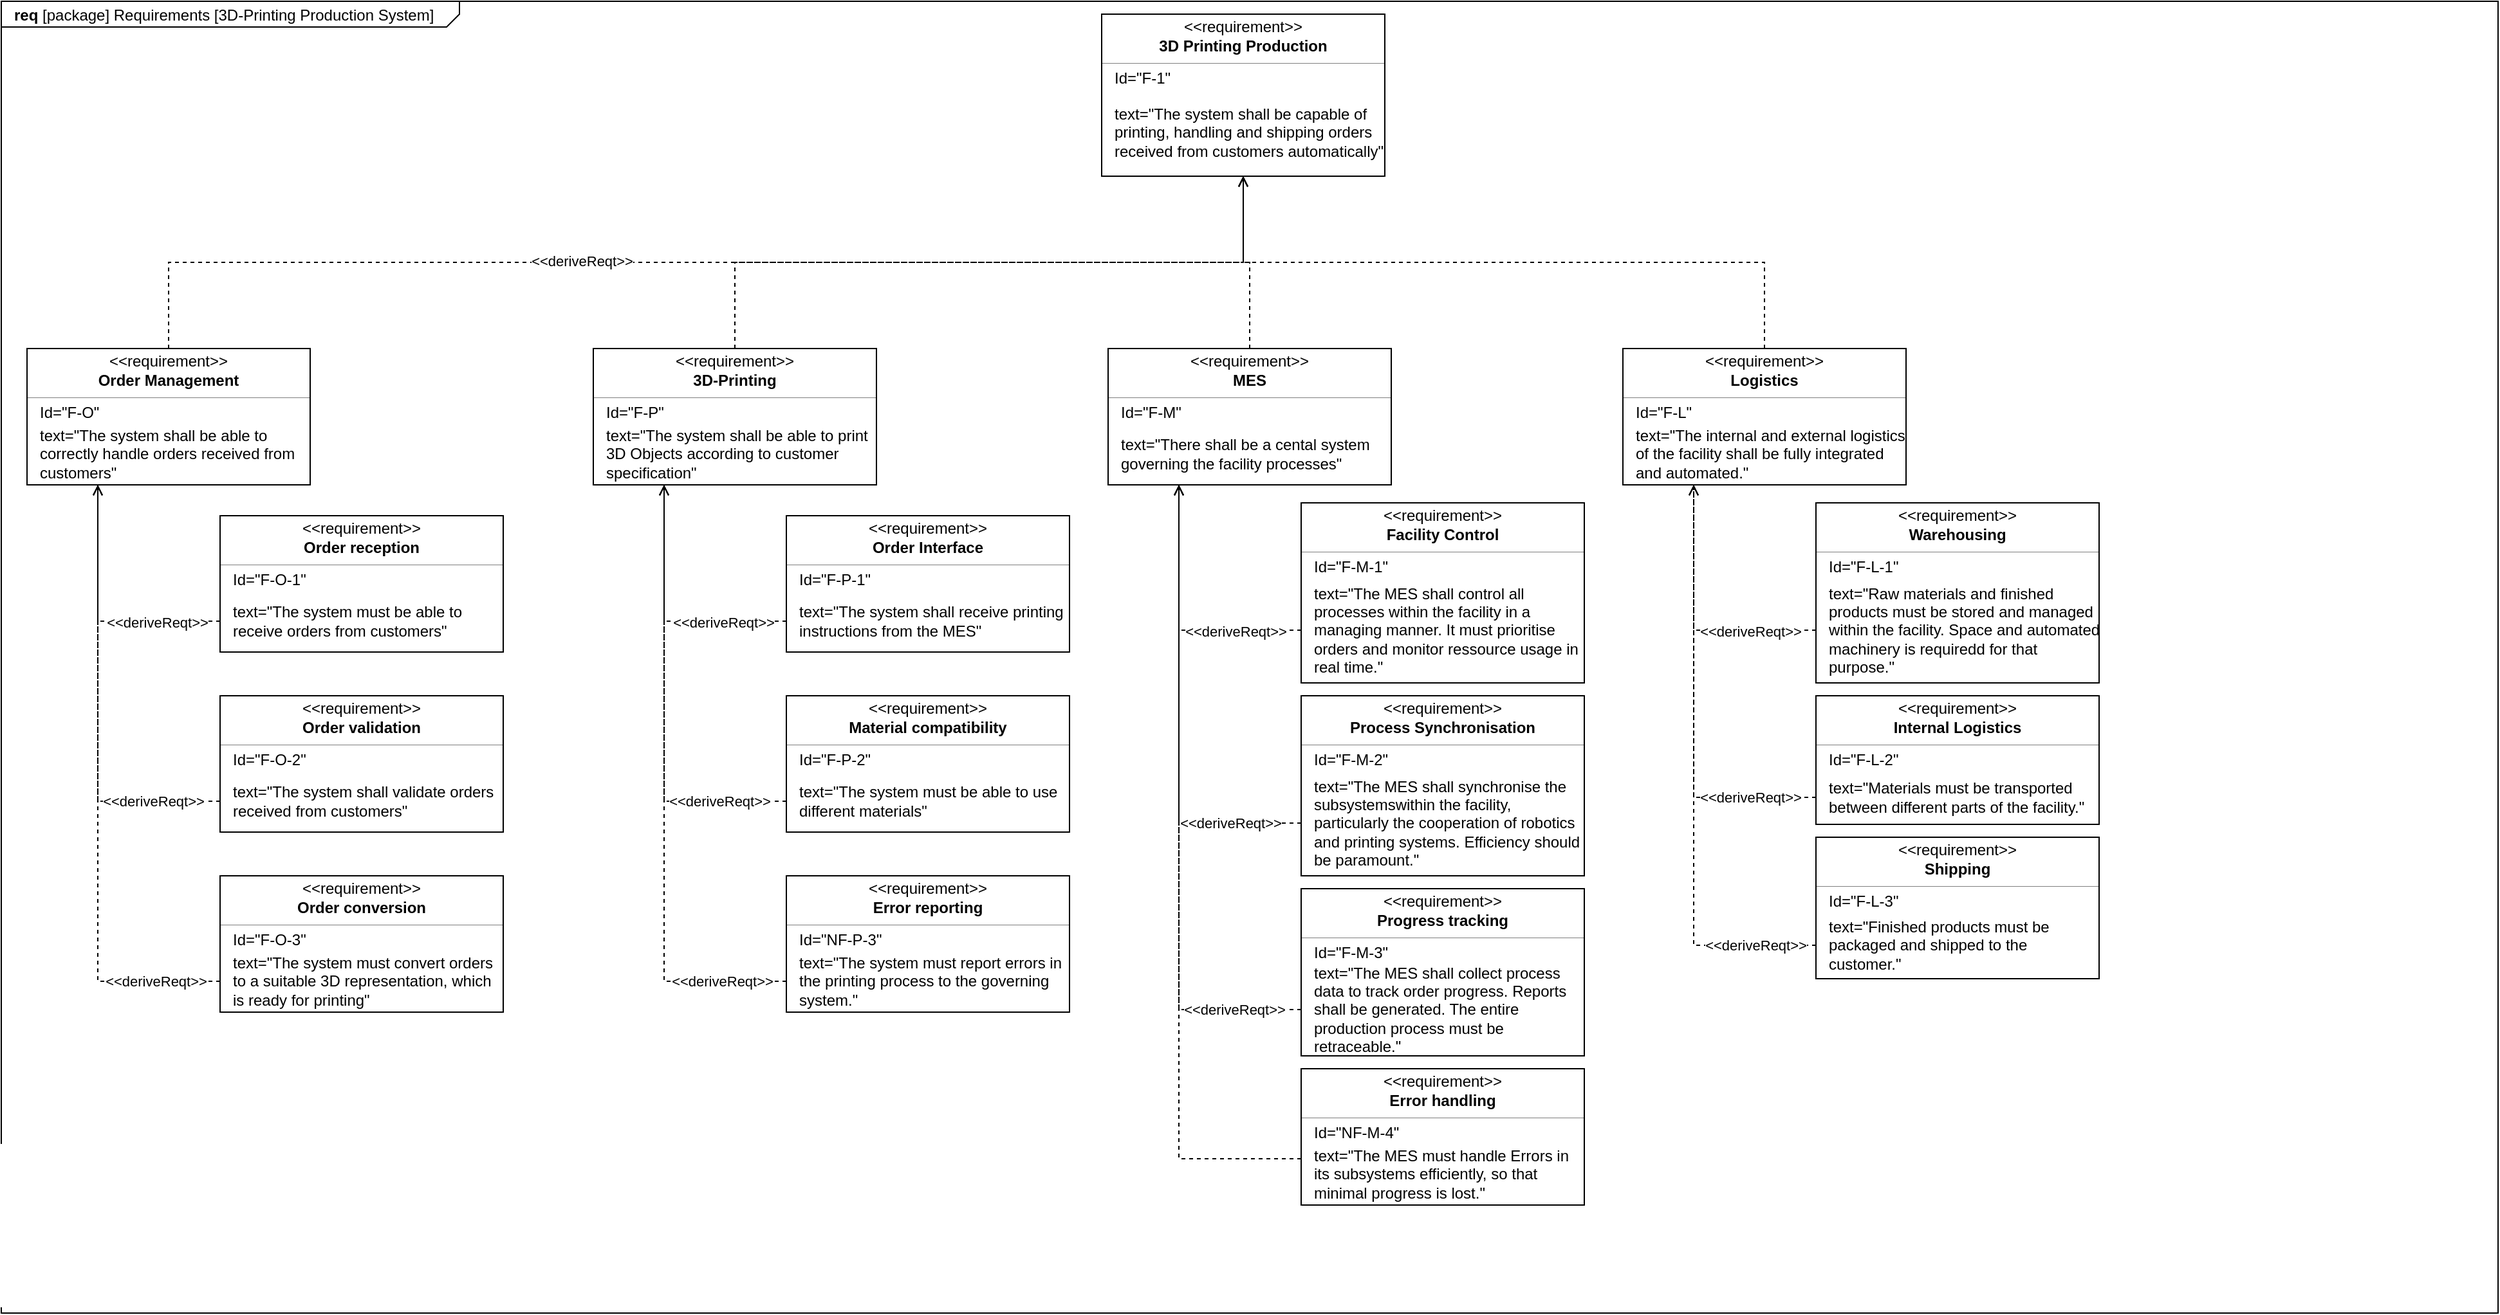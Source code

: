 <mxfile version="24.8.0">
  <diagram name="Page-1" id="KCYgEHQ_xMG1G2WC19Dg">
    <mxGraphModel dx="2912" dy="1128" grid="1" gridSize="10" guides="1" tooltips="1" connect="1" arrows="1" fold="1" page="1" pageScale="1" pageWidth="850" pageHeight="1100" math="0" shadow="0">
      <root>
        <mxCell id="0" />
        <mxCell id="1" parent="0" />
        <mxCell id="_IO0_zcIHggkC3envVkG-2" value="&lt;p style=&quot;margin:0px;margin-top:4px;margin-left:10px;text-align:left;&quot;&gt;&lt;b&gt;req&lt;/b&gt; [package] Requirements [3D-Printing Production System]&lt;br&gt;&lt;/p&gt;" style="html=1;shape=mxgraph.sysml.package;html=1;overflow=fill;whiteSpace=wrap;labelX=356;" vertex="1" parent="1">
          <mxGeometry x="-540" y="50" width="1940" height="1020" as="geometry" />
        </mxCell>
        <mxCell id="_IO0_zcIHggkC3envVkG-3" value="" style="fontStyle=1;align=center;verticalAlign=middle;childLayout=stackLayout;horizontal=1;horizontalStack=0;resizeParent=1;resizeParentMax=0;resizeLast=0;marginBottom=0;" vertex="1" parent="1">
          <mxGeometry x="315" y="60" width="220" height="126" as="geometry" />
        </mxCell>
        <mxCell id="_IO0_zcIHggkC3envVkG-4" value="&amp;lt;&amp;lt;requirement&amp;gt;&amp;gt;" style="html=1;align=center;spacing=0;verticalAlign=middle;strokeColor=none;fillColor=none;whiteSpace=wrap;spacingTop=3;" vertex="1" parent="_IO0_zcIHggkC3envVkG-3">
          <mxGeometry width="220" height="16" as="geometry" />
        </mxCell>
        <mxCell id="_IO0_zcIHggkC3envVkG-5" value="3D Printing Production" style="html=1;align=center;spacing=0;verticalAlign=middle;strokeColor=none;fillColor=none;whiteSpace=wrap;fontStyle=1" vertex="1" parent="_IO0_zcIHggkC3envVkG-3">
          <mxGeometry y="16" width="220" height="18" as="geometry" />
        </mxCell>
        <mxCell id="_IO0_zcIHggkC3envVkG-6" value="" style="line;strokeWidth=0.25;fillColor=none;align=left;verticalAlign=middle;spacingTop=-1;spacingLeft=3;spacingRight=3;rotatable=0;labelPosition=right;points=[];portConstraint=eastwest;" vertex="1" parent="_IO0_zcIHggkC3envVkG-3">
          <mxGeometry y="34" width="220" height="8" as="geometry" />
        </mxCell>
        <mxCell id="_IO0_zcIHggkC3envVkG-8" value="Id=&quot;F-1&quot;" style="html=1;align=left;spacing=0;verticalAlign=middle;strokeColor=none;fillColor=none;whiteSpace=wrap;spacingLeft=10;" vertex="1" parent="_IO0_zcIHggkC3envVkG-3">
          <mxGeometry y="42" width="220" height="16" as="geometry" />
        </mxCell>
        <mxCell id="_IO0_zcIHggkC3envVkG-7" value="text=&quot;The system shall be capable of printing, handling and shipping orders received from customers automatically&quot;" style="html=1;align=left;spacing=0;verticalAlign=middle;strokeColor=none;fillColor=none;whiteSpace=wrap;spacingLeft=10;" vertex="1" parent="_IO0_zcIHggkC3envVkG-3">
          <mxGeometry y="58" width="220" height="68" as="geometry" />
        </mxCell>
        <mxCell id="_IO0_zcIHggkC3envVkG-10" value="" style="fontStyle=1;align=center;verticalAlign=middle;childLayout=stackLayout;horizontal=1;horizontalStack=0;resizeParent=1;resizeParentMax=0;resizeLast=0;marginBottom=0;" vertex="1" parent="1">
          <mxGeometry x="-520" y="320" width="220" height="106" as="geometry" />
        </mxCell>
        <mxCell id="_IO0_zcIHggkC3envVkG-11" value="&amp;lt;&amp;lt;requirement&amp;gt;&amp;gt;" style="html=1;align=center;spacing=0;verticalAlign=middle;strokeColor=none;fillColor=none;whiteSpace=wrap;spacingTop=3;" vertex="1" parent="_IO0_zcIHggkC3envVkG-10">
          <mxGeometry width="220" height="16" as="geometry" />
        </mxCell>
        <mxCell id="_IO0_zcIHggkC3envVkG-12" value="Order Management" style="html=1;align=center;spacing=0;verticalAlign=middle;strokeColor=none;fillColor=none;whiteSpace=wrap;fontStyle=1" vertex="1" parent="_IO0_zcIHggkC3envVkG-10">
          <mxGeometry y="16" width="220" height="18" as="geometry" />
        </mxCell>
        <mxCell id="_IO0_zcIHggkC3envVkG-13" value="" style="line;strokeWidth=0.25;fillColor=none;align=left;verticalAlign=middle;spacingTop=-1;spacingLeft=3;spacingRight=3;rotatable=0;labelPosition=right;points=[];portConstraint=eastwest;" vertex="1" parent="_IO0_zcIHggkC3envVkG-10">
          <mxGeometry y="34" width="220" height="8" as="geometry" />
        </mxCell>
        <mxCell id="_IO0_zcIHggkC3envVkG-15" value="Id=&quot;F-O&quot;" style="html=1;align=left;spacing=0;verticalAlign=middle;strokeColor=none;fillColor=none;whiteSpace=wrap;spacingLeft=10;" vertex="1" parent="_IO0_zcIHggkC3envVkG-10">
          <mxGeometry y="42" width="220" height="16" as="geometry" />
        </mxCell>
        <mxCell id="_IO0_zcIHggkC3envVkG-14" value="text=&quot;The system shall be able to correctly handle orders received from customers&quot;" style="html=1;align=left;spacing=0;verticalAlign=middle;strokeColor=none;fillColor=none;whiteSpace=wrap;spacingLeft=10;" vertex="1" parent="_IO0_zcIHggkC3envVkG-10">
          <mxGeometry y="58" width="220" height="48" as="geometry" />
        </mxCell>
        <mxCell id="_IO0_zcIHggkC3envVkG-28" style="edgeStyle=orthogonalEdgeStyle;rounded=0;orthogonalLoop=1;jettySize=auto;html=1;exitX=0.5;exitY=0;exitDx=0;exitDy=0;entryX=0.5;entryY=1;entryDx=0;entryDy=0;dashed=1;endArrow=open;endFill=0;" edge="1" parent="1" source="_IO0_zcIHggkC3envVkG-11" target="_IO0_zcIHggkC3envVkG-7">
          <mxGeometry relative="1" as="geometry" />
        </mxCell>
        <mxCell id="_IO0_zcIHggkC3envVkG-29" value="&lt;div&gt;&amp;lt;&amp;lt;deriveReqt&amp;gt;&amp;gt;&lt;/div&gt;" style="edgeLabel;html=1;align=center;verticalAlign=middle;resizable=0;points=[];" vertex="1" connectable="0" parent="_IO0_zcIHggkC3envVkG-28">
          <mxGeometry x="-0.199" y="1" relative="1" as="geometry">
            <mxPoint as="offset" />
          </mxGeometry>
        </mxCell>
        <mxCell id="_IO0_zcIHggkC3envVkG-30" value="" style="fontStyle=1;align=center;verticalAlign=middle;childLayout=stackLayout;horizontal=1;horizontalStack=0;resizeParent=1;resizeParentMax=0;resizeLast=0;marginBottom=0;" vertex="1" parent="1">
          <mxGeometry x="-370" y="590" width="220" height="106" as="geometry" />
        </mxCell>
        <mxCell id="_IO0_zcIHggkC3envVkG-31" value="&amp;lt;&amp;lt;requirement&amp;gt;&amp;gt;" style="html=1;align=center;spacing=0;verticalAlign=middle;strokeColor=none;fillColor=none;whiteSpace=wrap;spacingTop=3;" vertex="1" parent="_IO0_zcIHggkC3envVkG-30">
          <mxGeometry width="220" height="16" as="geometry" />
        </mxCell>
        <mxCell id="_IO0_zcIHggkC3envVkG-32" value="Order validation" style="html=1;align=center;spacing=0;verticalAlign=middle;strokeColor=none;fillColor=none;whiteSpace=wrap;fontStyle=1" vertex="1" parent="_IO0_zcIHggkC3envVkG-30">
          <mxGeometry y="16" width="220" height="18" as="geometry" />
        </mxCell>
        <mxCell id="_IO0_zcIHggkC3envVkG-33" value="" style="line;strokeWidth=0.25;fillColor=none;align=left;verticalAlign=middle;spacingTop=-1;spacingLeft=3;spacingRight=3;rotatable=0;labelPosition=right;points=[];portConstraint=eastwest;" vertex="1" parent="_IO0_zcIHggkC3envVkG-30">
          <mxGeometry y="34" width="220" height="8" as="geometry" />
        </mxCell>
        <mxCell id="_IO0_zcIHggkC3envVkG-35" value="Id=&quot;F-O-2&quot;" style="html=1;align=left;spacing=0;verticalAlign=middle;strokeColor=none;fillColor=none;whiteSpace=wrap;spacingLeft=10;" vertex="1" parent="_IO0_zcIHggkC3envVkG-30">
          <mxGeometry y="42" width="220" height="16" as="geometry" />
        </mxCell>
        <mxCell id="_IO0_zcIHggkC3envVkG-34" value="text=&quot;The system shall validate orders received from customers&quot;" style="html=1;align=left;spacing=0;verticalAlign=middle;strokeColor=none;fillColor=none;whiteSpace=wrap;spacingLeft=10;" vertex="1" parent="_IO0_zcIHggkC3envVkG-30">
          <mxGeometry y="58" width="220" height="48" as="geometry" />
        </mxCell>
        <mxCell id="_IO0_zcIHggkC3envVkG-36" value="" style="fontStyle=1;align=center;verticalAlign=middle;childLayout=stackLayout;horizontal=1;horizontalStack=0;resizeParent=1;resizeParentMax=0;resizeLast=0;marginBottom=0;" vertex="1" parent="1">
          <mxGeometry x="-370" y="450" width="220" height="106" as="geometry" />
        </mxCell>
        <mxCell id="_IO0_zcIHggkC3envVkG-37" value="&amp;lt;&amp;lt;requirement&amp;gt;&amp;gt;" style="html=1;align=center;spacing=0;verticalAlign=middle;strokeColor=none;fillColor=none;whiteSpace=wrap;spacingTop=3;" vertex="1" parent="_IO0_zcIHggkC3envVkG-36">
          <mxGeometry width="220" height="16" as="geometry" />
        </mxCell>
        <mxCell id="_IO0_zcIHggkC3envVkG-38" value="Order reception" style="html=1;align=center;spacing=0;verticalAlign=middle;strokeColor=none;fillColor=none;whiteSpace=wrap;fontStyle=1" vertex="1" parent="_IO0_zcIHggkC3envVkG-36">
          <mxGeometry y="16" width="220" height="18" as="geometry" />
        </mxCell>
        <mxCell id="_IO0_zcIHggkC3envVkG-39" value="" style="line;strokeWidth=0.25;fillColor=none;align=left;verticalAlign=middle;spacingTop=-1;spacingLeft=3;spacingRight=3;rotatable=0;labelPosition=right;points=[];portConstraint=eastwest;" vertex="1" parent="_IO0_zcIHggkC3envVkG-36">
          <mxGeometry y="34" width="220" height="8" as="geometry" />
        </mxCell>
        <mxCell id="_IO0_zcIHggkC3envVkG-41" value="Id=&quot;F-O-1&quot;" style="html=1;align=left;spacing=0;verticalAlign=middle;strokeColor=none;fillColor=none;whiteSpace=wrap;spacingLeft=10;" vertex="1" parent="_IO0_zcIHggkC3envVkG-36">
          <mxGeometry y="42" width="220" height="16" as="geometry" />
        </mxCell>
        <mxCell id="_IO0_zcIHggkC3envVkG-40" value="text=&quot;The system must be able to receive orders from customers&quot;" style="html=1;align=left;spacing=0;verticalAlign=middle;strokeColor=none;fillColor=none;whiteSpace=wrap;spacingLeft=10;" vertex="1" parent="_IO0_zcIHggkC3envVkG-36">
          <mxGeometry y="58" width="220" height="48" as="geometry" />
        </mxCell>
        <mxCell id="_IO0_zcIHggkC3envVkG-42" value="" style="fontStyle=1;align=center;verticalAlign=middle;childLayout=stackLayout;horizontal=1;horizontalStack=0;resizeParent=1;resizeParentMax=0;resizeLast=0;marginBottom=0;" vertex="1" parent="1">
          <mxGeometry x="-370" y="730" width="220" height="106" as="geometry" />
        </mxCell>
        <mxCell id="_IO0_zcIHggkC3envVkG-43" value="&amp;lt;&amp;lt;requirement&amp;gt;&amp;gt;" style="html=1;align=center;spacing=0;verticalAlign=middle;strokeColor=none;fillColor=none;whiteSpace=wrap;spacingTop=3;" vertex="1" parent="_IO0_zcIHggkC3envVkG-42">
          <mxGeometry width="220" height="16" as="geometry" />
        </mxCell>
        <mxCell id="_IO0_zcIHggkC3envVkG-44" value="Order conversion" style="html=1;align=center;spacing=0;verticalAlign=middle;strokeColor=none;fillColor=none;whiteSpace=wrap;fontStyle=1" vertex="1" parent="_IO0_zcIHggkC3envVkG-42">
          <mxGeometry y="16" width="220" height="18" as="geometry" />
        </mxCell>
        <mxCell id="_IO0_zcIHggkC3envVkG-45" value="" style="line;strokeWidth=0.25;fillColor=none;align=left;verticalAlign=middle;spacingTop=-1;spacingLeft=3;spacingRight=3;rotatable=0;labelPosition=right;points=[];portConstraint=eastwest;" vertex="1" parent="_IO0_zcIHggkC3envVkG-42">
          <mxGeometry y="34" width="220" height="8" as="geometry" />
        </mxCell>
        <mxCell id="_IO0_zcIHggkC3envVkG-47" value="Id=&quot;F-O-3&quot;" style="html=1;align=left;spacing=0;verticalAlign=middle;strokeColor=none;fillColor=none;whiteSpace=wrap;spacingLeft=10;" vertex="1" parent="_IO0_zcIHggkC3envVkG-42">
          <mxGeometry y="42" width="220" height="16" as="geometry" />
        </mxCell>
        <mxCell id="_IO0_zcIHggkC3envVkG-46" value="text=&quot;The system must convert orders to a suitable 3D representation, which is ready for printing&quot;" style="html=1;align=left;spacing=0;verticalAlign=middle;strokeColor=none;fillColor=none;whiteSpace=wrap;spacingLeft=10;" vertex="1" parent="_IO0_zcIHggkC3envVkG-42">
          <mxGeometry y="58" width="220" height="48" as="geometry" />
        </mxCell>
        <mxCell id="_IO0_zcIHggkC3envVkG-48" style="edgeStyle=orthogonalEdgeStyle;rounded=0;orthogonalLoop=1;jettySize=auto;html=1;exitX=0;exitY=0.5;exitDx=0;exitDy=0;entryX=0.25;entryY=1;entryDx=0;entryDy=0;endArrow=open;endFill=0;dashed=1;" edge="1" parent="1" source="_IO0_zcIHggkC3envVkG-40" target="_IO0_zcIHggkC3envVkG-14">
          <mxGeometry relative="1" as="geometry">
            <mxPoint x="-465" y="420" as="targetPoint" />
          </mxGeometry>
        </mxCell>
        <mxCell id="_IO0_zcIHggkC3envVkG-52" value="&amp;lt;&amp;lt;deriveReqt&amp;gt;&amp;gt;" style="edgeLabel;html=1;align=center;verticalAlign=middle;resizable=0;points=[];" vertex="1" connectable="0" parent="_IO0_zcIHggkC3envVkG-48">
          <mxGeometry x="-0.509" y="1" relative="1" as="geometry">
            <mxPoint as="offset" />
          </mxGeometry>
        </mxCell>
        <mxCell id="_IO0_zcIHggkC3envVkG-50" style="edgeStyle=orthogonalEdgeStyle;rounded=0;orthogonalLoop=1;jettySize=auto;html=1;exitX=0;exitY=0.5;exitDx=0;exitDy=0;entryX=0.25;entryY=1;entryDx=0;entryDy=0;dashed=1;endArrow=open;endFill=0;" edge="1" parent="1" source="_IO0_zcIHggkC3envVkG-34" target="_IO0_zcIHggkC3envVkG-14">
          <mxGeometry relative="1" as="geometry">
            <mxPoint x="-470" y="430" as="targetPoint" />
          </mxGeometry>
        </mxCell>
        <mxCell id="_IO0_zcIHggkC3envVkG-53" value="&amp;lt;&amp;lt;deriveReqt&amp;gt;&amp;gt;" style="edgeLabel;html=1;align=center;verticalAlign=middle;resizable=0;points=[];" vertex="1" connectable="0" parent="_IO0_zcIHggkC3envVkG-50">
          <mxGeometry x="-0.694" relative="1" as="geometry">
            <mxPoint as="offset" />
          </mxGeometry>
        </mxCell>
        <mxCell id="_IO0_zcIHggkC3envVkG-51" style="edgeStyle=orthogonalEdgeStyle;rounded=0;orthogonalLoop=1;jettySize=auto;html=1;exitX=0;exitY=0.5;exitDx=0;exitDy=0;entryX=0.25;entryY=1;entryDx=0;entryDy=0;dashed=1;endArrow=open;endFill=0;" edge="1" parent="1" source="_IO0_zcIHggkC3envVkG-46" target="_IO0_zcIHggkC3envVkG-14">
          <mxGeometry relative="1" as="geometry" />
        </mxCell>
        <mxCell id="_IO0_zcIHggkC3envVkG-54" value="&amp;lt;&amp;lt;deriveReqt&amp;gt;&amp;gt;" style="edgeLabel;html=1;align=center;verticalAlign=middle;resizable=0;points=[];" vertex="1" connectable="0" parent="_IO0_zcIHggkC3envVkG-51">
          <mxGeometry x="-0.793" relative="1" as="geometry">
            <mxPoint as="offset" />
          </mxGeometry>
        </mxCell>
        <mxCell id="_IO0_zcIHggkC3envVkG-85" value="" style="fontStyle=1;align=center;verticalAlign=middle;childLayout=stackLayout;horizontal=1;horizontalStack=0;resizeParent=1;resizeParentMax=0;resizeLast=0;marginBottom=0;" vertex="1" parent="1">
          <mxGeometry x="-80" y="320" width="220" height="106" as="geometry" />
        </mxCell>
        <mxCell id="_IO0_zcIHggkC3envVkG-86" value="&amp;lt;&amp;lt;requirement&amp;gt;&amp;gt;" style="html=1;align=center;spacing=0;verticalAlign=middle;strokeColor=none;fillColor=none;whiteSpace=wrap;spacingTop=3;" vertex="1" parent="_IO0_zcIHggkC3envVkG-85">
          <mxGeometry width="220" height="16" as="geometry" />
        </mxCell>
        <mxCell id="_IO0_zcIHggkC3envVkG-87" value="3D-Printing" style="html=1;align=center;spacing=0;verticalAlign=middle;strokeColor=none;fillColor=none;whiteSpace=wrap;fontStyle=1" vertex="1" parent="_IO0_zcIHggkC3envVkG-85">
          <mxGeometry y="16" width="220" height="18" as="geometry" />
        </mxCell>
        <mxCell id="_IO0_zcIHggkC3envVkG-88" value="" style="line;strokeWidth=0.25;fillColor=none;align=left;verticalAlign=middle;spacingTop=-1;spacingLeft=3;spacingRight=3;rotatable=0;labelPosition=right;points=[];portConstraint=eastwest;" vertex="1" parent="_IO0_zcIHggkC3envVkG-85">
          <mxGeometry y="34" width="220" height="8" as="geometry" />
        </mxCell>
        <mxCell id="_IO0_zcIHggkC3envVkG-89" value="Id=&quot;F-P&quot;" style="html=1;align=left;spacing=0;verticalAlign=middle;strokeColor=none;fillColor=none;whiteSpace=wrap;spacingLeft=10;" vertex="1" parent="_IO0_zcIHggkC3envVkG-85">
          <mxGeometry y="42" width="220" height="16" as="geometry" />
        </mxCell>
        <mxCell id="_IO0_zcIHggkC3envVkG-90" value="text=&quot;The system shall be able to print 3D Objects according to customer specification&quot;" style="html=1;align=left;spacing=0;verticalAlign=middle;strokeColor=none;fillColor=none;whiteSpace=wrap;spacingLeft=10;" vertex="1" parent="_IO0_zcIHggkC3envVkG-85">
          <mxGeometry y="58" width="220" height="48" as="geometry" />
        </mxCell>
        <mxCell id="_IO0_zcIHggkC3envVkG-91" value="" style="fontStyle=1;align=center;verticalAlign=middle;childLayout=stackLayout;horizontal=1;horizontalStack=0;resizeParent=1;resizeParentMax=0;resizeLast=0;marginBottom=0;" vertex="1" parent="1">
          <mxGeometry x="70" y="590" width="220" height="106" as="geometry" />
        </mxCell>
        <mxCell id="_IO0_zcIHggkC3envVkG-92" value="&amp;lt;&amp;lt;requirement&amp;gt;&amp;gt;" style="html=1;align=center;spacing=0;verticalAlign=middle;strokeColor=none;fillColor=none;whiteSpace=wrap;spacingTop=3;" vertex="1" parent="_IO0_zcIHggkC3envVkG-91">
          <mxGeometry width="220" height="16" as="geometry" />
        </mxCell>
        <mxCell id="_IO0_zcIHggkC3envVkG-93" value="Material compatibility" style="html=1;align=center;spacing=0;verticalAlign=middle;strokeColor=none;fillColor=none;whiteSpace=wrap;fontStyle=1" vertex="1" parent="_IO0_zcIHggkC3envVkG-91">
          <mxGeometry y="16" width="220" height="18" as="geometry" />
        </mxCell>
        <mxCell id="_IO0_zcIHggkC3envVkG-94" value="" style="line;strokeWidth=0.25;fillColor=none;align=left;verticalAlign=middle;spacingTop=-1;spacingLeft=3;spacingRight=3;rotatable=0;labelPosition=right;points=[];portConstraint=eastwest;" vertex="1" parent="_IO0_zcIHggkC3envVkG-91">
          <mxGeometry y="34" width="220" height="8" as="geometry" />
        </mxCell>
        <mxCell id="_IO0_zcIHggkC3envVkG-95" value="Id=&quot;F-P-2&quot;" style="html=1;align=left;spacing=0;verticalAlign=middle;strokeColor=none;fillColor=none;whiteSpace=wrap;spacingLeft=10;" vertex="1" parent="_IO0_zcIHggkC3envVkG-91">
          <mxGeometry y="42" width="220" height="16" as="geometry" />
        </mxCell>
        <mxCell id="_IO0_zcIHggkC3envVkG-96" value="text=&quot;The system must be able to use different materials&quot;" style="html=1;align=left;spacing=0;verticalAlign=middle;strokeColor=none;fillColor=none;whiteSpace=wrap;spacingLeft=10;" vertex="1" parent="_IO0_zcIHggkC3envVkG-91">
          <mxGeometry y="58" width="220" height="48" as="geometry" />
        </mxCell>
        <mxCell id="_IO0_zcIHggkC3envVkG-97" value="" style="fontStyle=1;align=center;verticalAlign=middle;childLayout=stackLayout;horizontal=1;horizontalStack=0;resizeParent=1;resizeParentMax=0;resizeLast=0;marginBottom=0;" vertex="1" parent="1">
          <mxGeometry x="70" y="450" width="220" height="106" as="geometry" />
        </mxCell>
        <mxCell id="_IO0_zcIHggkC3envVkG-98" value="&amp;lt;&amp;lt;requirement&amp;gt;&amp;gt;" style="html=1;align=center;spacing=0;verticalAlign=middle;strokeColor=none;fillColor=none;whiteSpace=wrap;spacingTop=3;" vertex="1" parent="_IO0_zcIHggkC3envVkG-97">
          <mxGeometry width="220" height="16" as="geometry" />
        </mxCell>
        <mxCell id="_IO0_zcIHggkC3envVkG-99" value="Order Interface" style="html=1;align=center;spacing=0;verticalAlign=middle;strokeColor=none;fillColor=none;whiteSpace=wrap;fontStyle=1" vertex="1" parent="_IO0_zcIHggkC3envVkG-97">
          <mxGeometry y="16" width="220" height="18" as="geometry" />
        </mxCell>
        <mxCell id="_IO0_zcIHggkC3envVkG-100" value="" style="line;strokeWidth=0.25;fillColor=none;align=left;verticalAlign=middle;spacingTop=-1;spacingLeft=3;spacingRight=3;rotatable=0;labelPosition=right;points=[];portConstraint=eastwest;" vertex="1" parent="_IO0_zcIHggkC3envVkG-97">
          <mxGeometry y="34" width="220" height="8" as="geometry" />
        </mxCell>
        <mxCell id="_IO0_zcIHggkC3envVkG-101" value="Id=&quot;F-P-1&quot;" style="html=1;align=left;spacing=0;verticalAlign=middle;strokeColor=none;fillColor=none;whiteSpace=wrap;spacingLeft=10;" vertex="1" parent="_IO0_zcIHggkC3envVkG-97">
          <mxGeometry y="42" width="220" height="16" as="geometry" />
        </mxCell>
        <mxCell id="_IO0_zcIHggkC3envVkG-102" value="text=&quot;The system shall receive printing instructions from the MES&quot;" style="html=1;align=left;spacing=0;verticalAlign=middle;strokeColor=none;fillColor=none;whiteSpace=wrap;spacingLeft=10;" vertex="1" parent="_IO0_zcIHggkC3envVkG-97">
          <mxGeometry y="58" width="220" height="48" as="geometry" />
        </mxCell>
        <mxCell id="_IO0_zcIHggkC3envVkG-103" value="" style="fontStyle=1;align=center;verticalAlign=middle;childLayout=stackLayout;horizontal=1;horizontalStack=0;resizeParent=1;resizeParentMax=0;resizeLast=0;marginBottom=0;" vertex="1" parent="1">
          <mxGeometry x="70" y="730" width="220" height="106" as="geometry" />
        </mxCell>
        <mxCell id="_IO0_zcIHggkC3envVkG-104" value="&amp;lt;&amp;lt;requirement&amp;gt;&amp;gt;" style="html=1;align=center;spacing=0;verticalAlign=middle;strokeColor=none;fillColor=none;whiteSpace=wrap;spacingTop=3;" vertex="1" parent="_IO0_zcIHggkC3envVkG-103">
          <mxGeometry width="220" height="16" as="geometry" />
        </mxCell>
        <mxCell id="_IO0_zcIHggkC3envVkG-105" value="Error reporting" style="html=1;align=center;spacing=0;verticalAlign=middle;strokeColor=none;fillColor=none;whiteSpace=wrap;fontStyle=1" vertex="1" parent="_IO0_zcIHggkC3envVkG-103">
          <mxGeometry y="16" width="220" height="18" as="geometry" />
        </mxCell>
        <mxCell id="_IO0_zcIHggkC3envVkG-106" value="" style="line;strokeWidth=0.25;fillColor=none;align=left;verticalAlign=middle;spacingTop=-1;spacingLeft=3;spacingRight=3;rotatable=0;labelPosition=right;points=[];portConstraint=eastwest;" vertex="1" parent="_IO0_zcIHggkC3envVkG-103">
          <mxGeometry y="34" width="220" height="8" as="geometry" />
        </mxCell>
        <mxCell id="_IO0_zcIHggkC3envVkG-107" value="Id=&quot;NF-P-3&quot;" style="html=1;align=left;spacing=0;verticalAlign=middle;strokeColor=none;fillColor=none;whiteSpace=wrap;spacingLeft=10;" vertex="1" parent="_IO0_zcIHggkC3envVkG-103">
          <mxGeometry y="42" width="220" height="16" as="geometry" />
        </mxCell>
        <mxCell id="_IO0_zcIHggkC3envVkG-108" value="text=&quot;The system must report errors in the printing process to the governing system.&quot;" style="html=1;align=left;spacing=0;verticalAlign=middle;strokeColor=none;fillColor=none;whiteSpace=wrap;spacingLeft=10;" vertex="1" parent="_IO0_zcIHggkC3envVkG-103">
          <mxGeometry y="58" width="220" height="48" as="geometry" />
        </mxCell>
        <mxCell id="_IO0_zcIHggkC3envVkG-109" style="edgeStyle=orthogonalEdgeStyle;rounded=0;orthogonalLoop=1;jettySize=auto;html=1;exitX=0;exitY=0.5;exitDx=0;exitDy=0;entryX=0.25;entryY=1;entryDx=0;entryDy=0;endArrow=open;endFill=0;dashed=1;" edge="1" parent="1" source="_IO0_zcIHggkC3envVkG-102" target="_IO0_zcIHggkC3envVkG-90">
          <mxGeometry relative="1" as="geometry">
            <mxPoint x="-25" y="420" as="targetPoint" />
          </mxGeometry>
        </mxCell>
        <mxCell id="_IO0_zcIHggkC3envVkG-110" value="&amp;lt;&amp;lt;deriveReqt&amp;gt;&amp;gt;" style="edgeLabel;html=1;align=center;verticalAlign=middle;resizable=0;points=[];" vertex="1" connectable="0" parent="_IO0_zcIHggkC3envVkG-109">
          <mxGeometry x="-0.509" y="1" relative="1" as="geometry">
            <mxPoint as="offset" />
          </mxGeometry>
        </mxCell>
        <mxCell id="_IO0_zcIHggkC3envVkG-111" style="edgeStyle=orthogonalEdgeStyle;rounded=0;orthogonalLoop=1;jettySize=auto;html=1;exitX=0;exitY=0.5;exitDx=0;exitDy=0;entryX=0.25;entryY=1;entryDx=0;entryDy=0;dashed=1;endArrow=open;endFill=0;" edge="1" parent="1" source="_IO0_zcIHggkC3envVkG-96" target="_IO0_zcIHggkC3envVkG-90">
          <mxGeometry relative="1" as="geometry">
            <mxPoint x="-30" y="430" as="targetPoint" />
          </mxGeometry>
        </mxCell>
        <mxCell id="_IO0_zcIHggkC3envVkG-112" value="&amp;lt;&amp;lt;deriveReqt&amp;gt;&amp;gt;" style="edgeLabel;html=1;align=center;verticalAlign=middle;resizable=0;points=[];" vertex="1" connectable="0" parent="_IO0_zcIHggkC3envVkG-111">
          <mxGeometry x="-0.694" relative="1" as="geometry">
            <mxPoint as="offset" />
          </mxGeometry>
        </mxCell>
        <mxCell id="_IO0_zcIHggkC3envVkG-113" style="edgeStyle=orthogonalEdgeStyle;rounded=0;orthogonalLoop=1;jettySize=auto;html=1;exitX=0;exitY=0.5;exitDx=0;exitDy=0;entryX=0.25;entryY=1;entryDx=0;entryDy=0;dashed=1;endArrow=open;endFill=0;" edge="1" parent="1" source="_IO0_zcIHggkC3envVkG-108" target="_IO0_zcIHggkC3envVkG-90">
          <mxGeometry relative="1" as="geometry" />
        </mxCell>
        <mxCell id="_IO0_zcIHggkC3envVkG-114" value="&amp;lt;&amp;lt;deriveReqt&amp;gt;&amp;gt;" style="edgeLabel;html=1;align=center;verticalAlign=middle;resizable=0;points=[];" vertex="1" connectable="0" parent="_IO0_zcIHggkC3envVkG-113">
          <mxGeometry x="-0.793" relative="1" as="geometry">
            <mxPoint as="offset" />
          </mxGeometry>
        </mxCell>
        <mxCell id="_IO0_zcIHggkC3envVkG-115" style="edgeStyle=orthogonalEdgeStyle;rounded=0;orthogonalLoop=1;jettySize=auto;html=1;exitX=0.5;exitY=0;exitDx=0;exitDy=0;entryX=0.5;entryY=1;entryDx=0;entryDy=0;dashed=1;endArrow=open;endFill=0;" edge="1" parent="1" source="_IO0_zcIHggkC3envVkG-86" target="_IO0_zcIHggkC3envVkG-7">
          <mxGeometry relative="1" as="geometry" />
        </mxCell>
        <mxCell id="_IO0_zcIHggkC3envVkG-116" value="" style="fontStyle=1;align=center;verticalAlign=middle;childLayout=stackLayout;horizontal=1;horizontalStack=0;resizeParent=1;resizeParentMax=0;resizeLast=0;marginBottom=0;" vertex="1" parent="1">
          <mxGeometry x="320" y="320" width="220" height="106" as="geometry" />
        </mxCell>
        <mxCell id="_IO0_zcIHggkC3envVkG-117" value="&amp;lt;&amp;lt;requirement&amp;gt;&amp;gt;" style="html=1;align=center;spacing=0;verticalAlign=middle;strokeColor=none;fillColor=none;whiteSpace=wrap;spacingTop=3;" vertex="1" parent="_IO0_zcIHggkC3envVkG-116">
          <mxGeometry width="220" height="16" as="geometry" />
        </mxCell>
        <mxCell id="_IO0_zcIHggkC3envVkG-118" value="MES" style="html=1;align=center;spacing=0;verticalAlign=middle;strokeColor=none;fillColor=none;whiteSpace=wrap;fontStyle=1" vertex="1" parent="_IO0_zcIHggkC3envVkG-116">
          <mxGeometry y="16" width="220" height="18" as="geometry" />
        </mxCell>
        <mxCell id="_IO0_zcIHggkC3envVkG-119" value="" style="line;strokeWidth=0.25;fillColor=none;align=left;verticalAlign=middle;spacingTop=-1;spacingLeft=3;spacingRight=3;rotatable=0;labelPosition=right;points=[];portConstraint=eastwest;" vertex="1" parent="_IO0_zcIHggkC3envVkG-116">
          <mxGeometry y="34" width="220" height="8" as="geometry" />
        </mxCell>
        <mxCell id="_IO0_zcIHggkC3envVkG-120" value="Id=&quot;F-M&quot;" style="html=1;align=left;spacing=0;verticalAlign=middle;strokeColor=none;fillColor=none;whiteSpace=wrap;spacingLeft=10;" vertex="1" parent="_IO0_zcIHggkC3envVkG-116">
          <mxGeometry y="42" width="220" height="16" as="geometry" />
        </mxCell>
        <mxCell id="_IO0_zcIHggkC3envVkG-121" value="text=&quot;There shall be a cental system governing the facility processes&quot;" style="html=1;align=left;spacing=0;verticalAlign=middle;strokeColor=none;fillColor=none;whiteSpace=wrap;spacingLeft=10;" vertex="1" parent="_IO0_zcIHggkC3envVkG-116">
          <mxGeometry y="58" width="220" height="48" as="geometry" />
        </mxCell>
        <mxCell id="_IO0_zcIHggkC3envVkG-122" value="" style="fontStyle=1;align=center;verticalAlign=middle;childLayout=stackLayout;horizontal=1;horizontalStack=0;resizeParent=1;resizeParentMax=0;resizeLast=0;marginBottom=0;" vertex="1" parent="1">
          <mxGeometry x="470" y="590" width="220" height="140" as="geometry" />
        </mxCell>
        <mxCell id="_IO0_zcIHggkC3envVkG-123" value="&amp;lt;&amp;lt;requirement&amp;gt;&amp;gt;" style="html=1;align=center;spacing=0;verticalAlign=middle;strokeColor=none;fillColor=none;whiteSpace=wrap;spacingTop=3;" vertex="1" parent="_IO0_zcIHggkC3envVkG-122">
          <mxGeometry width="220" height="16" as="geometry" />
        </mxCell>
        <mxCell id="_IO0_zcIHggkC3envVkG-124" value="Process Synchronisation" style="html=1;align=center;spacing=0;verticalAlign=middle;strokeColor=none;fillColor=none;whiteSpace=wrap;fontStyle=1" vertex="1" parent="_IO0_zcIHggkC3envVkG-122">
          <mxGeometry y="16" width="220" height="18" as="geometry" />
        </mxCell>
        <mxCell id="_IO0_zcIHggkC3envVkG-125" value="" style="line;strokeWidth=0.25;fillColor=none;align=left;verticalAlign=middle;spacingTop=-1;spacingLeft=3;spacingRight=3;rotatable=0;labelPosition=right;points=[];portConstraint=eastwest;" vertex="1" parent="_IO0_zcIHggkC3envVkG-122">
          <mxGeometry y="34" width="220" height="8" as="geometry" />
        </mxCell>
        <mxCell id="_IO0_zcIHggkC3envVkG-126" value="Id=&quot;F-M-2&quot;" style="html=1;align=left;spacing=0;verticalAlign=middle;strokeColor=none;fillColor=none;whiteSpace=wrap;spacingLeft=10;" vertex="1" parent="_IO0_zcIHggkC3envVkG-122">
          <mxGeometry y="42" width="220" height="16" as="geometry" />
        </mxCell>
        <mxCell id="_IO0_zcIHggkC3envVkG-127" value="text=&quot;The MES shall synchronise the subsystemswithin the facility, particularly the cooperation of robotics and printing systems. Efficiency should be paramount.&quot;" style="html=1;align=left;spacing=0;verticalAlign=middle;strokeColor=none;fillColor=none;whiteSpace=wrap;spacingLeft=10;" vertex="1" parent="_IO0_zcIHggkC3envVkG-122">
          <mxGeometry y="58" width="220" height="82" as="geometry" />
        </mxCell>
        <mxCell id="_IO0_zcIHggkC3envVkG-128" value="" style="fontStyle=1;align=center;verticalAlign=middle;childLayout=stackLayout;horizontal=1;horizontalStack=0;resizeParent=1;resizeParentMax=0;resizeLast=0;marginBottom=0;" vertex="1" parent="1">
          <mxGeometry x="470" y="440" width="220" height="140" as="geometry" />
        </mxCell>
        <mxCell id="_IO0_zcIHggkC3envVkG-129" value="&amp;lt;&amp;lt;requirement&amp;gt;&amp;gt;" style="html=1;align=center;spacing=0;verticalAlign=middle;strokeColor=none;fillColor=none;whiteSpace=wrap;spacingTop=3;" vertex="1" parent="_IO0_zcIHggkC3envVkG-128">
          <mxGeometry width="220" height="16" as="geometry" />
        </mxCell>
        <mxCell id="_IO0_zcIHggkC3envVkG-130" value="Facility Control" style="html=1;align=center;spacing=0;verticalAlign=middle;strokeColor=none;fillColor=none;whiteSpace=wrap;fontStyle=1" vertex="1" parent="_IO0_zcIHggkC3envVkG-128">
          <mxGeometry y="16" width="220" height="18" as="geometry" />
        </mxCell>
        <mxCell id="_IO0_zcIHggkC3envVkG-131" value="" style="line;strokeWidth=0.25;fillColor=none;align=left;verticalAlign=middle;spacingTop=-1;spacingLeft=3;spacingRight=3;rotatable=0;labelPosition=right;points=[];portConstraint=eastwest;" vertex="1" parent="_IO0_zcIHggkC3envVkG-128">
          <mxGeometry y="34" width="220" height="8" as="geometry" />
        </mxCell>
        <mxCell id="_IO0_zcIHggkC3envVkG-132" value="Id=&quot;F-M-1&quot;" style="html=1;align=left;spacing=0;verticalAlign=middle;strokeColor=none;fillColor=none;whiteSpace=wrap;spacingLeft=10;" vertex="1" parent="_IO0_zcIHggkC3envVkG-128">
          <mxGeometry y="42" width="220" height="16" as="geometry" />
        </mxCell>
        <mxCell id="_IO0_zcIHggkC3envVkG-133" value="text=&quot;The MES shall control all processes within the facility in a managing manner. It must prioritise orders and monitor ressource usage in real time.&quot;" style="html=1;align=left;spacing=0;verticalAlign=middle;strokeColor=none;fillColor=none;whiteSpace=wrap;spacingLeft=10;" vertex="1" parent="_IO0_zcIHggkC3envVkG-128">
          <mxGeometry y="58" width="220" height="82" as="geometry" />
        </mxCell>
        <mxCell id="_IO0_zcIHggkC3envVkG-134" value="" style="fontStyle=1;align=center;verticalAlign=middle;childLayout=stackLayout;horizontal=1;horizontalStack=0;resizeParent=1;resizeParentMax=0;resizeLast=0;marginBottom=0;" vertex="1" parent="1">
          <mxGeometry x="470" y="740" width="220" height="130" as="geometry" />
        </mxCell>
        <mxCell id="_IO0_zcIHggkC3envVkG-135" value="&amp;lt;&amp;lt;requirement&amp;gt;&amp;gt;" style="html=1;align=center;spacing=0;verticalAlign=middle;strokeColor=none;fillColor=none;whiteSpace=wrap;spacingTop=3;" vertex="1" parent="_IO0_zcIHggkC3envVkG-134">
          <mxGeometry width="220" height="16" as="geometry" />
        </mxCell>
        <mxCell id="_IO0_zcIHggkC3envVkG-136" value="Progress tracking" style="html=1;align=center;spacing=0;verticalAlign=middle;strokeColor=none;fillColor=none;whiteSpace=wrap;fontStyle=1" vertex="1" parent="_IO0_zcIHggkC3envVkG-134">
          <mxGeometry y="16" width="220" height="18" as="geometry" />
        </mxCell>
        <mxCell id="_IO0_zcIHggkC3envVkG-137" value="" style="line;strokeWidth=0.25;fillColor=none;align=left;verticalAlign=middle;spacingTop=-1;spacingLeft=3;spacingRight=3;rotatable=0;labelPosition=right;points=[];portConstraint=eastwest;" vertex="1" parent="_IO0_zcIHggkC3envVkG-134">
          <mxGeometry y="34" width="220" height="8" as="geometry" />
        </mxCell>
        <mxCell id="_IO0_zcIHggkC3envVkG-138" value="Id=&quot;F-M-3&quot;" style="html=1;align=left;spacing=0;verticalAlign=middle;strokeColor=none;fillColor=none;whiteSpace=wrap;spacingLeft=10;" vertex="1" parent="_IO0_zcIHggkC3envVkG-134">
          <mxGeometry y="42" width="220" height="16" as="geometry" />
        </mxCell>
        <mxCell id="_IO0_zcIHggkC3envVkG-139" value="text=&quot;The MES shall collect process data to track order progress. Reports shall be generated. The entire production process must be retraceable.&quot;" style="html=1;align=left;spacing=0;verticalAlign=middle;strokeColor=none;fillColor=none;whiteSpace=wrap;spacingLeft=10;" vertex="1" parent="_IO0_zcIHggkC3envVkG-134">
          <mxGeometry y="58" width="220" height="72" as="geometry" />
        </mxCell>
        <mxCell id="_IO0_zcIHggkC3envVkG-140" style="edgeStyle=orthogonalEdgeStyle;rounded=0;orthogonalLoop=1;jettySize=auto;html=1;exitX=0;exitY=0.5;exitDx=0;exitDy=0;entryX=0.25;entryY=1;entryDx=0;entryDy=0;endArrow=open;endFill=0;dashed=1;" edge="1" parent="1" source="_IO0_zcIHggkC3envVkG-133" target="_IO0_zcIHggkC3envVkG-121">
          <mxGeometry relative="1" as="geometry">
            <mxPoint x="375" y="420" as="targetPoint" />
          </mxGeometry>
        </mxCell>
        <mxCell id="_IO0_zcIHggkC3envVkG-141" value="&amp;lt;&amp;lt;deriveReqt&amp;gt;&amp;gt;" style="edgeLabel;html=1;align=center;verticalAlign=middle;resizable=0;points=[];" vertex="1" connectable="0" parent="_IO0_zcIHggkC3envVkG-140">
          <mxGeometry x="-0.509" y="1" relative="1" as="geometry">
            <mxPoint as="offset" />
          </mxGeometry>
        </mxCell>
        <mxCell id="_IO0_zcIHggkC3envVkG-142" style="edgeStyle=orthogonalEdgeStyle;rounded=0;orthogonalLoop=1;jettySize=auto;html=1;exitX=0;exitY=0.5;exitDx=0;exitDy=0;entryX=0.25;entryY=1;entryDx=0;entryDy=0;dashed=1;endArrow=open;endFill=0;" edge="1" parent="1" source="_IO0_zcIHggkC3envVkG-127" target="_IO0_zcIHggkC3envVkG-121">
          <mxGeometry relative="1" as="geometry">
            <mxPoint x="370" y="430" as="targetPoint" />
          </mxGeometry>
        </mxCell>
        <mxCell id="_IO0_zcIHggkC3envVkG-143" value="&amp;lt;&amp;lt;deriveReqt&amp;gt;&amp;gt;" style="edgeLabel;html=1;align=center;verticalAlign=middle;resizable=0;points=[];" vertex="1" connectable="0" parent="_IO0_zcIHggkC3envVkG-142">
          <mxGeometry x="-0.694" relative="1" as="geometry">
            <mxPoint as="offset" />
          </mxGeometry>
        </mxCell>
        <mxCell id="_IO0_zcIHggkC3envVkG-144" style="edgeStyle=orthogonalEdgeStyle;rounded=0;orthogonalLoop=1;jettySize=auto;html=1;exitX=0;exitY=0.5;exitDx=0;exitDy=0;entryX=0.25;entryY=1;entryDx=0;entryDy=0;dashed=1;endArrow=open;endFill=0;" edge="1" parent="1" source="_IO0_zcIHggkC3envVkG-139" target="_IO0_zcIHggkC3envVkG-121">
          <mxGeometry relative="1" as="geometry" />
        </mxCell>
        <mxCell id="_IO0_zcIHggkC3envVkG-145" value="&amp;lt;&amp;lt;deriveReqt&amp;gt;&amp;gt;" style="edgeLabel;html=1;align=center;verticalAlign=middle;resizable=0;points=[];" vertex="1" connectable="0" parent="_IO0_zcIHggkC3envVkG-144">
          <mxGeometry x="-0.793" relative="1" as="geometry">
            <mxPoint as="offset" />
          </mxGeometry>
        </mxCell>
        <mxCell id="_IO0_zcIHggkC3envVkG-146" style="edgeStyle=orthogonalEdgeStyle;rounded=0;orthogonalLoop=1;jettySize=auto;html=1;exitX=0.5;exitY=0;exitDx=0;exitDy=0;entryX=0.5;entryY=1;entryDx=0;entryDy=0;endArrow=open;endFill=0;dashed=1;" edge="1" parent="1" source="_IO0_zcIHggkC3envVkG-117" target="_IO0_zcIHggkC3envVkG-7">
          <mxGeometry relative="1" as="geometry" />
        </mxCell>
        <mxCell id="_IO0_zcIHggkC3envVkG-154" value="" style="fontStyle=1;align=center;verticalAlign=middle;childLayout=stackLayout;horizontal=1;horizontalStack=0;resizeParent=1;resizeParentMax=0;resizeLast=0;marginBottom=0;" vertex="1" parent="1">
          <mxGeometry x="720" y="320" width="220" height="106" as="geometry" />
        </mxCell>
        <mxCell id="_IO0_zcIHggkC3envVkG-155" value="&amp;lt;&amp;lt;requirement&amp;gt;&amp;gt;" style="html=1;align=center;spacing=0;verticalAlign=middle;strokeColor=none;fillColor=none;whiteSpace=wrap;spacingTop=3;" vertex="1" parent="_IO0_zcIHggkC3envVkG-154">
          <mxGeometry width="220" height="16" as="geometry" />
        </mxCell>
        <mxCell id="_IO0_zcIHggkC3envVkG-156" value="Logistics" style="html=1;align=center;spacing=0;verticalAlign=middle;strokeColor=none;fillColor=none;whiteSpace=wrap;fontStyle=1" vertex="1" parent="_IO0_zcIHggkC3envVkG-154">
          <mxGeometry y="16" width="220" height="18" as="geometry" />
        </mxCell>
        <mxCell id="_IO0_zcIHggkC3envVkG-157" value="" style="line;strokeWidth=0.25;fillColor=none;align=left;verticalAlign=middle;spacingTop=-1;spacingLeft=3;spacingRight=3;rotatable=0;labelPosition=right;points=[];portConstraint=eastwest;" vertex="1" parent="_IO0_zcIHggkC3envVkG-154">
          <mxGeometry y="34" width="220" height="8" as="geometry" />
        </mxCell>
        <mxCell id="_IO0_zcIHggkC3envVkG-158" value="Id=&quot;F-L&quot;" style="html=1;align=left;spacing=0;verticalAlign=middle;strokeColor=none;fillColor=none;whiteSpace=wrap;spacingLeft=10;" vertex="1" parent="_IO0_zcIHggkC3envVkG-154">
          <mxGeometry y="42" width="220" height="16" as="geometry" />
        </mxCell>
        <mxCell id="_IO0_zcIHggkC3envVkG-159" value="text=&quot;The internal and external logistics of the facility shall be fully integrated and automated.&quot;" style="html=1;align=left;spacing=0;verticalAlign=middle;strokeColor=none;fillColor=none;whiteSpace=wrap;spacingLeft=10;" vertex="1" parent="_IO0_zcIHggkC3envVkG-154">
          <mxGeometry y="58" width="220" height="48" as="geometry" />
        </mxCell>
        <mxCell id="_IO0_zcIHggkC3envVkG-160" value="" style="fontStyle=1;align=center;verticalAlign=middle;childLayout=stackLayout;horizontal=1;horizontalStack=0;resizeParent=1;resizeParentMax=0;resizeLast=0;marginBottom=0;" vertex="1" parent="1">
          <mxGeometry x="870" y="590" width="220" height="100" as="geometry" />
        </mxCell>
        <mxCell id="_IO0_zcIHggkC3envVkG-161" value="&amp;lt;&amp;lt;requirement&amp;gt;&amp;gt;" style="html=1;align=center;spacing=0;verticalAlign=middle;strokeColor=none;fillColor=none;whiteSpace=wrap;spacingTop=3;" vertex="1" parent="_IO0_zcIHggkC3envVkG-160">
          <mxGeometry width="220" height="16" as="geometry" />
        </mxCell>
        <mxCell id="_IO0_zcIHggkC3envVkG-162" value="Internal Logistics" style="html=1;align=center;spacing=0;verticalAlign=middle;strokeColor=none;fillColor=none;whiteSpace=wrap;fontStyle=1" vertex="1" parent="_IO0_zcIHggkC3envVkG-160">
          <mxGeometry y="16" width="220" height="18" as="geometry" />
        </mxCell>
        <mxCell id="_IO0_zcIHggkC3envVkG-163" value="" style="line;strokeWidth=0.25;fillColor=none;align=left;verticalAlign=middle;spacingTop=-1;spacingLeft=3;spacingRight=3;rotatable=0;labelPosition=right;points=[];portConstraint=eastwest;" vertex="1" parent="_IO0_zcIHggkC3envVkG-160">
          <mxGeometry y="34" width="220" height="8" as="geometry" />
        </mxCell>
        <mxCell id="_IO0_zcIHggkC3envVkG-164" value="Id=&quot;F-L-2&quot;" style="html=1;align=left;spacing=0;verticalAlign=middle;strokeColor=none;fillColor=none;whiteSpace=wrap;spacingLeft=10;" vertex="1" parent="_IO0_zcIHggkC3envVkG-160">
          <mxGeometry y="42" width="220" height="16" as="geometry" />
        </mxCell>
        <mxCell id="_IO0_zcIHggkC3envVkG-165" value="text=&quot;Materials must be transported between different parts of the facility.&quot;" style="html=1;align=left;spacing=0;verticalAlign=middle;strokeColor=none;fillColor=none;whiteSpace=wrap;spacingLeft=10;" vertex="1" parent="_IO0_zcIHggkC3envVkG-160">
          <mxGeometry y="58" width="220" height="42" as="geometry" />
        </mxCell>
        <mxCell id="_IO0_zcIHggkC3envVkG-166" value="" style="fontStyle=1;align=center;verticalAlign=middle;childLayout=stackLayout;horizontal=1;horizontalStack=0;resizeParent=1;resizeParentMax=0;resizeLast=0;marginBottom=0;" vertex="1" parent="1">
          <mxGeometry x="870" y="440" width="220" height="140" as="geometry" />
        </mxCell>
        <mxCell id="_IO0_zcIHggkC3envVkG-167" value="&amp;lt;&amp;lt;requirement&amp;gt;&amp;gt;" style="html=1;align=center;spacing=0;verticalAlign=middle;strokeColor=none;fillColor=none;whiteSpace=wrap;spacingTop=3;" vertex="1" parent="_IO0_zcIHggkC3envVkG-166">
          <mxGeometry width="220" height="16" as="geometry" />
        </mxCell>
        <mxCell id="_IO0_zcIHggkC3envVkG-168" value="Warehousing" style="html=1;align=center;spacing=0;verticalAlign=middle;strokeColor=none;fillColor=none;whiteSpace=wrap;fontStyle=1" vertex="1" parent="_IO0_zcIHggkC3envVkG-166">
          <mxGeometry y="16" width="220" height="18" as="geometry" />
        </mxCell>
        <mxCell id="_IO0_zcIHggkC3envVkG-169" value="" style="line;strokeWidth=0.25;fillColor=none;align=left;verticalAlign=middle;spacingTop=-1;spacingLeft=3;spacingRight=3;rotatable=0;labelPosition=right;points=[];portConstraint=eastwest;" vertex="1" parent="_IO0_zcIHggkC3envVkG-166">
          <mxGeometry y="34" width="220" height="8" as="geometry" />
        </mxCell>
        <mxCell id="_IO0_zcIHggkC3envVkG-170" value="Id=&quot;F-L-1&quot;" style="html=1;align=left;spacing=0;verticalAlign=middle;strokeColor=none;fillColor=none;whiteSpace=wrap;spacingLeft=10;" vertex="1" parent="_IO0_zcIHggkC3envVkG-166">
          <mxGeometry y="42" width="220" height="16" as="geometry" />
        </mxCell>
        <mxCell id="_IO0_zcIHggkC3envVkG-171" value="text=&quot;Raw materials and finished products must be stored and managed within the facility. Space and automated machinery is requiredd for that purpose.&quot;" style="html=1;align=left;spacing=0;verticalAlign=middle;strokeColor=none;fillColor=none;whiteSpace=wrap;spacingLeft=10;" vertex="1" parent="_IO0_zcIHggkC3envVkG-166">
          <mxGeometry y="58" width="220" height="82" as="geometry" />
        </mxCell>
        <mxCell id="_IO0_zcIHggkC3envVkG-172" value="" style="fontStyle=1;align=center;verticalAlign=middle;childLayout=stackLayout;horizontal=1;horizontalStack=0;resizeParent=1;resizeParentMax=0;resizeLast=0;marginBottom=0;" vertex="1" parent="1">
          <mxGeometry x="870" y="700" width="220" height="110" as="geometry" />
        </mxCell>
        <mxCell id="_IO0_zcIHggkC3envVkG-173" value="&amp;lt;&amp;lt;requirement&amp;gt;&amp;gt;" style="html=1;align=center;spacing=0;verticalAlign=middle;strokeColor=none;fillColor=none;whiteSpace=wrap;spacingTop=3;" vertex="1" parent="_IO0_zcIHggkC3envVkG-172">
          <mxGeometry width="220" height="16" as="geometry" />
        </mxCell>
        <mxCell id="_IO0_zcIHggkC3envVkG-174" value="Shipping" style="html=1;align=center;spacing=0;verticalAlign=middle;strokeColor=none;fillColor=none;whiteSpace=wrap;fontStyle=1" vertex="1" parent="_IO0_zcIHggkC3envVkG-172">
          <mxGeometry y="16" width="220" height="18" as="geometry" />
        </mxCell>
        <mxCell id="_IO0_zcIHggkC3envVkG-175" value="" style="line;strokeWidth=0.25;fillColor=none;align=left;verticalAlign=middle;spacingTop=-1;spacingLeft=3;spacingRight=3;rotatable=0;labelPosition=right;points=[];portConstraint=eastwest;" vertex="1" parent="_IO0_zcIHggkC3envVkG-172">
          <mxGeometry y="34" width="220" height="8" as="geometry" />
        </mxCell>
        <mxCell id="_IO0_zcIHggkC3envVkG-176" value="Id=&quot;F-L-3&quot;" style="html=1;align=left;spacing=0;verticalAlign=middle;strokeColor=none;fillColor=none;whiteSpace=wrap;spacingLeft=10;" vertex="1" parent="_IO0_zcIHggkC3envVkG-172">
          <mxGeometry y="42" width="220" height="16" as="geometry" />
        </mxCell>
        <mxCell id="_IO0_zcIHggkC3envVkG-177" value="text=&quot;Finished products must be packaged and shipped to the customer.&quot;" style="html=1;align=left;spacing=0;verticalAlign=middle;strokeColor=none;fillColor=none;whiteSpace=wrap;spacingLeft=10;" vertex="1" parent="_IO0_zcIHggkC3envVkG-172">
          <mxGeometry y="58" width="220" height="52" as="geometry" />
        </mxCell>
        <mxCell id="_IO0_zcIHggkC3envVkG-178" style="edgeStyle=orthogonalEdgeStyle;rounded=0;orthogonalLoop=1;jettySize=auto;html=1;exitX=0;exitY=0.5;exitDx=0;exitDy=0;entryX=0.25;entryY=1;entryDx=0;entryDy=0;endArrow=open;endFill=0;dashed=1;" edge="1" parent="1" source="_IO0_zcIHggkC3envVkG-171" target="_IO0_zcIHggkC3envVkG-159">
          <mxGeometry relative="1" as="geometry">
            <mxPoint x="775" y="420" as="targetPoint" />
          </mxGeometry>
        </mxCell>
        <mxCell id="_IO0_zcIHggkC3envVkG-179" value="&amp;lt;&amp;lt;deriveReqt&amp;gt;&amp;gt;" style="edgeLabel;html=1;align=center;verticalAlign=middle;resizable=0;points=[];" vertex="1" connectable="0" parent="_IO0_zcIHggkC3envVkG-178">
          <mxGeometry x="-0.509" y="1" relative="1" as="geometry">
            <mxPoint as="offset" />
          </mxGeometry>
        </mxCell>
        <mxCell id="_IO0_zcIHggkC3envVkG-180" style="edgeStyle=orthogonalEdgeStyle;rounded=0;orthogonalLoop=1;jettySize=auto;html=1;exitX=0;exitY=0.5;exitDx=0;exitDy=0;entryX=0.25;entryY=1;entryDx=0;entryDy=0;dashed=1;endArrow=open;endFill=0;" edge="1" parent="1" source="_IO0_zcIHggkC3envVkG-165" target="_IO0_zcIHggkC3envVkG-159">
          <mxGeometry relative="1" as="geometry">
            <mxPoint x="770" y="430" as="targetPoint" />
          </mxGeometry>
        </mxCell>
        <mxCell id="_IO0_zcIHggkC3envVkG-181" value="&amp;lt;&amp;lt;deriveReqt&amp;gt;&amp;gt;" style="edgeLabel;html=1;align=center;verticalAlign=middle;resizable=0;points=[];" vertex="1" connectable="0" parent="_IO0_zcIHggkC3envVkG-180">
          <mxGeometry x="-0.694" relative="1" as="geometry">
            <mxPoint as="offset" />
          </mxGeometry>
        </mxCell>
        <mxCell id="_IO0_zcIHggkC3envVkG-182" style="edgeStyle=orthogonalEdgeStyle;rounded=0;orthogonalLoop=1;jettySize=auto;html=1;exitX=0;exitY=0.5;exitDx=0;exitDy=0;entryX=0.25;entryY=1;entryDx=0;entryDy=0;dashed=1;endArrow=open;endFill=0;" edge="1" parent="1" source="_IO0_zcIHggkC3envVkG-177" target="_IO0_zcIHggkC3envVkG-159">
          <mxGeometry relative="1" as="geometry" />
        </mxCell>
        <mxCell id="_IO0_zcIHggkC3envVkG-183" value="&amp;lt;&amp;lt;deriveReqt&amp;gt;&amp;gt;" style="edgeLabel;html=1;align=center;verticalAlign=middle;resizable=0;points=[];" vertex="1" connectable="0" parent="_IO0_zcIHggkC3envVkG-182">
          <mxGeometry x="-0.793" relative="1" as="geometry">
            <mxPoint as="offset" />
          </mxGeometry>
        </mxCell>
        <mxCell id="_IO0_zcIHggkC3envVkG-184" style="edgeStyle=orthogonalEdgeStyle;rounded=0;orthogonalLoop=1;jettySize=auto;html=1;exitX=0.5;exitY=0;exitDx=0;exitDy=0;entryX=0.5;entryY=1;entryDx=0;entryDy=0;dashed=1;endArrow=open;endFill=0;" edge="1" parent="1" source="_IO0_zcIHggkC3envVkG-155" target="_IO0_zcIHggkC3envVkG-7">
          <mxGeometry relative="1" as="geometry" />
        </mxCell>
        <mxCell id="_IO0_zcIHggkC3envVkG-185" value="" style="fontStyle=1;align=center;verticalAlign=middle;childLayout=stackLayout;horizontal=1;horizontalStack=0;resizeParent=1;resizeParentMax=0;resizeLast=0;marginBottom=0;" vertex="1" parent="1">
          <mxGeometry x="470" y="880" width="220" height="106" as="geometry" />
        </mxCell>
        <mxCell id="_IO0_zcIHggkC3envVkG-186" value="&amp;lt;&amp;lt;requirement&amp;gt;&amp;gt;" style="html=1;align=center;spacing=0;verticalAlign=middle;strokeColor=none;fillColor=none;whiteSpace=wrap;spacingTop=3;" vertex="1" parent="_IO0_zcIHggkC3envVkG-185">
          <mxGeometry width="220" height="16" as="geometry" />
        </mxCell>
        <mxCell id="_IO0_zcIHggkC3envVkG-187" value="Error handling" style="html=1;align=center;spacing=0;verticalAlign=middle;strokeColor=none;fillColor=none;whiteSpace=wrap;fontStyle=1" vertex="1" parent="_IO0_zcIHggkC3envVkG-185">
          <mxGeometry y="16" width="220" height="18" as="geometry" />
        </mxCell>
        <mxCell id="_IO0_zcIHggkC3envVkG-188" value="" style="line;strokeWidth=0.25;fillColor=none;align=left;verticalAlign=middle;spacingTop=-1;spacingLeft=3;spacingRight=3;rotatable=0;labelPosition=right;points=[];portConstraint=eastwest;" vertex="1" parent="_IO0_zcIHggkC3envVkG-185">
          <mxGeometry y="34" width="220" height="8" as="geometry" />
        </mxCell>
        <mxCell id="_IO0_zcIHggkC3envVkG-189" value="Id=&quot;NF-M-4&quot;" style="html=1;align=left;spacing=0;verticalAlign=middle;strokeColor=none;fillColor=none;whiteSpace=wrap;spacingLeft=10;" vertex="1" parent="_IO0_zcIHggkC3envVkG-185">
          <mxGeometry y="42" width="220" height="16" as="geometry" />
        </mxCell>
        <mxCell id="_IO0_zcIHggkC3envVkG-190" value="text=&quot;The MES must handle Errors in its subsystems efficiently, so that minimal progress is lost.&quot;" style="html=1;align=left;spacing=0;verticalAlign=middle;strokeColor=none;fillColor=none;whiteSpace=wrap;spacingLeft=10;" vertex="1" parent="_IO0_zcIHggkC3envVkG-185">
          <mxGeometry y="58" width="220" height="48" as="geometry" />
        </mxCell>
        <mxCell id="_IO0_zcIHggkC3envVkG-191" style="edgeStyle=orthogonalEdgeStyle;rounded=0;orthogonalLoop=1;jettySize=auto;html=1;exitX=0;exitY=0.25;exitDx=0;exitDy=0;entryX=0.25;entryY=1;entryDx=0;entryDy=0;dashed=1;endArrow=open;endFill=0;" edge="1" parent="1" source="_IO0_zcIHggkC3envVkG-190" target="_IO0_zcIHggkC3envVkG-121">
          <mxGeometry relative="1" as="geometry" />
        </mxCell>
      </root>
    </mxGraphModel>
  </diagram>
</mxfile>
